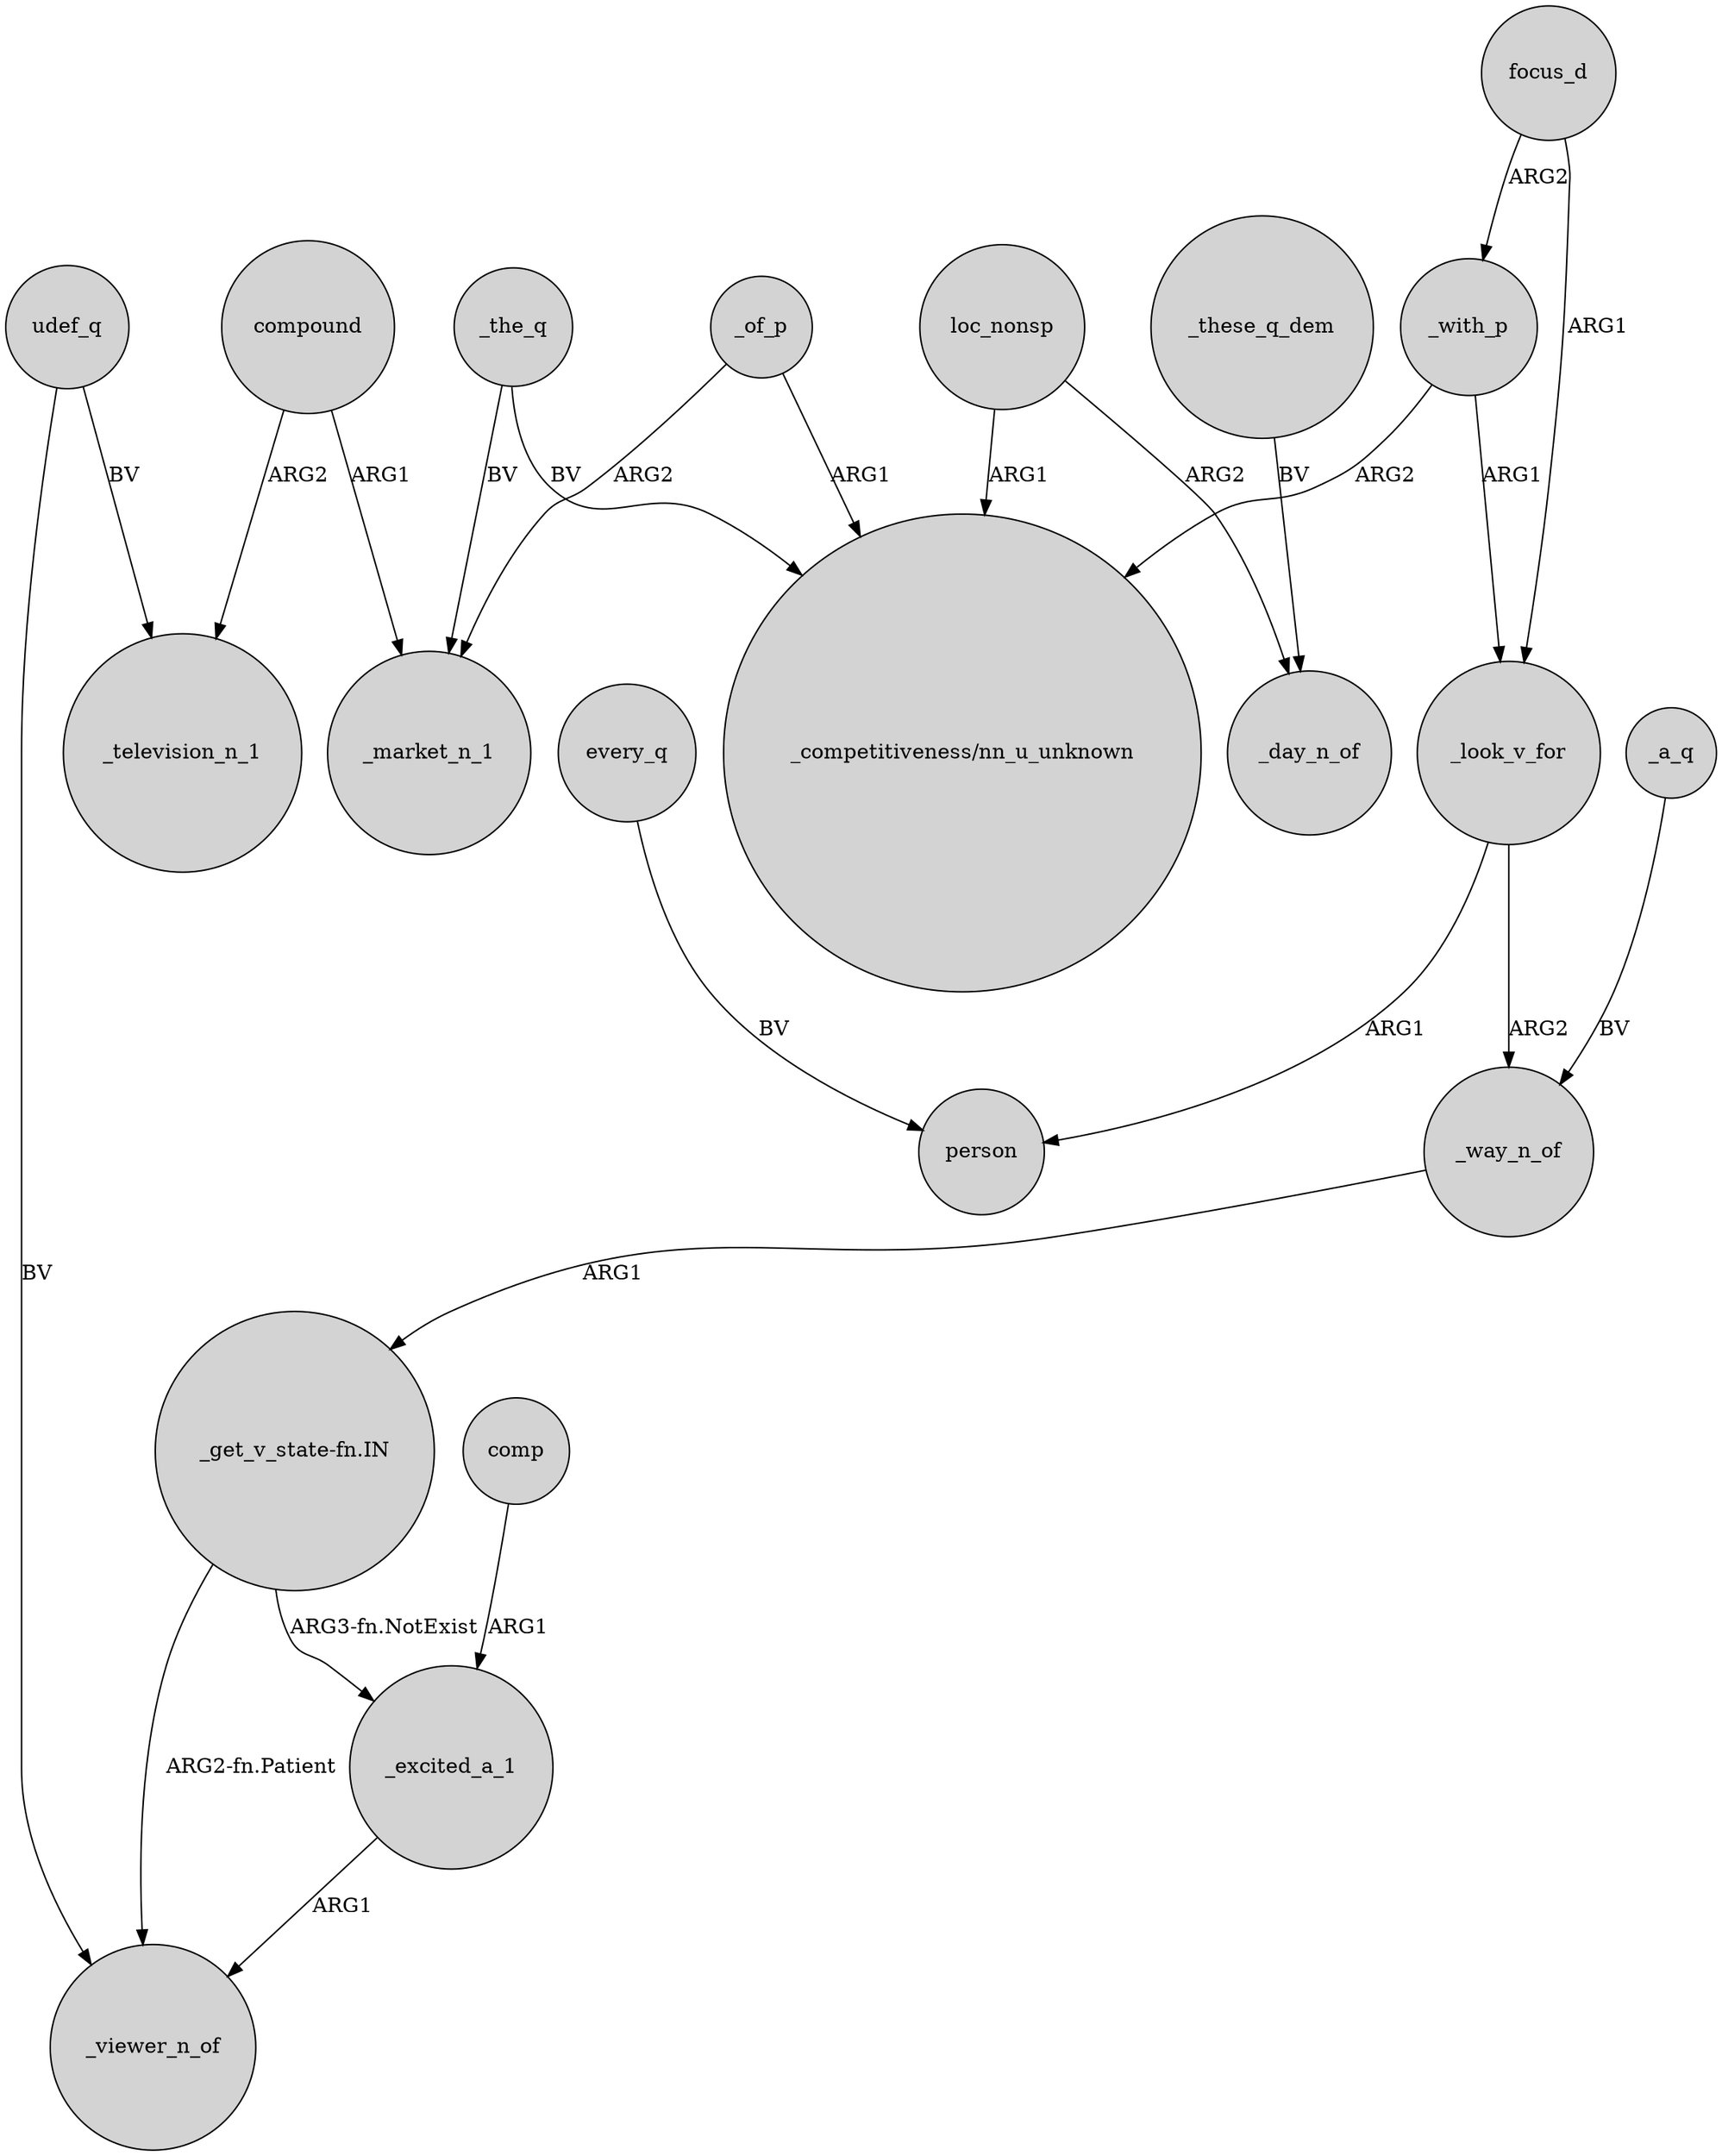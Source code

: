 digraph {
	node [shape=circle style=filled]
	_look_v_for -> _way_n_of [label=ARG2]
	_with_p -> "_competitiveness/nn_u_unknown" [label=ARG2]
	_excited_a_1 -> _viewer_n_of [label=ARG1]
	udef_q -> _television_n_1 [label=BV]
	"_get_v_state-fn.IN" -> _viewer_n_of [label="ARG2-fn.Patient"]
	_with_p -> _look_v_for [label=ARG1]
	every_q -> person [label=BV]
	focus_d -> _with_p [label=ARG2]
	udef_q -> _viewer_n_of [label=BV]
	_of_p -> _market_n_1 [label=ARG2]
	_these_q_dem -> _day_n_of [label=BV]
	_way_n_of -> "_get_v_state-fn.IN" [label=ARG1]
	loc_nonsp -> "_competitiveness/nn_u_unknown" [label=ARG1]
	_look_v_for -> person [label=ARG1]
	_the_q -> "_competitiveness/nn_u_unknown" [label=BV]
	loc_nonsp -> _day_n_of [label=ARG2]
	_of_p -> "_competitiveness/nn_u_unknown" [label=ARG1]
	compound -> _market_n_1 [label=ARG1]
	_a_q -> _way_n_of [label=BV]
	comp -> _excited_a_1 [label=ARG1]
	_the_q -> _market_n_1 [label=BV]
	"_get_v_state-fn.IN" -> _excited_a_1 [label="ARG3-fn.NotExist"]
	focus_d -> _look_v_for [label=ARG1]
	compound -> _television_n_1 [label=ARG2]
}
